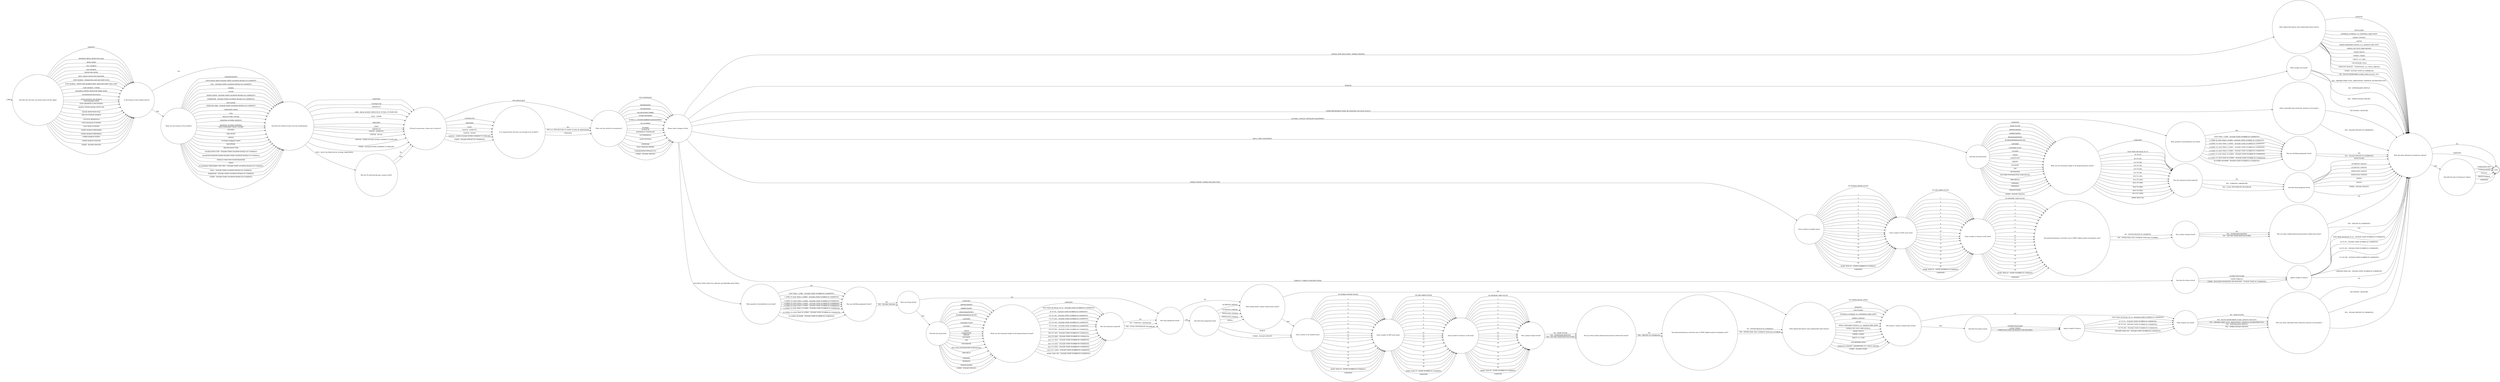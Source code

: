 digraph FINDS {  rankdir=LR;
  node [shape = circle];
  START_NODE [label="", shape=none];
  START_NODE -> 67179 [label = "start"];
  END_NODE [label="END", shape="doublecircle"];
  67179 [label = "Describe how the item was found (select all that apply)"];
  67179 -> 67180 [label = "AMNESTY"];
  67179 -> 67180 [label = "ARCHWAY METAL DETECTOR (amd)"];
  67179 -> 67180 [label = "BOSS CHAIR"];
  67179 -> 67180 [label = "CELL SEARCH"];
  67179 -> 67180 [label = "DOG SEARCH"];
  67179 -> 67180 [label = "DRONE RECOVERY"];
  67179 -> 67180 [label = "DRUG TRACE DETECTION MACHINE"];
  67179 -> 67180 [label = "GATE SEARCH - ENHANCED GATE SECURITY (EGS)"];
  67179 -> 67180 [label = "GATE SEARCH - FRONT END SEARCH (FES), HIGH SECURITY ONLY (HSE)"];
  67179 -> 67180 [label = "GATE SEARCH - OTHER"];
  67179 -> 67180 [label = "HANDHELD METAL DETECTOR (HMD) WAND"];
  67179 -> 67180 [label = "INFORMATION RECEIVED"];
  67179 -> 67180 [label = "INTELLIGENCE LED SEARCH"];
  67179 -> 67180 [label = "ITEM HANDED OVER"];
  67179 -> 67180 [label = "ITEM OBSERVED & RECOVERED"];
  67179 -> 67180 [label = "MOBILE PHONE SIGNAL DETECTOR"];
  67179 -> 67180 [label = "PHONE DETECTION POLE"];
  67179 -> 67180 [label = "PRE-OCCUPATION SEARCH"];
  67179 -> 67180 [label = "UNUSUAL BEHAVIOUR"];
  67179 -> 67180 [label = "X-RAY BAGGAGE SCANNER"];
  67179 -> 67180 [label = "X-RAY BODY SCANNER"];
  67179 -> 67180 [label = "OTHER SEARCH (PRISONER)"];
  67179 -> 67180 [label = "OTHER SEARCH (PREMISES)"];
  67179 -> 67180 [label = "OTHER SEARCH (STAFF)"];
  67179 -> 67180 [label = "OTHER SEARCH (VISITOR)"];
  67179 -> 67180 [label = "OTHER - (PLEASE SPECIFY)"];
  67180 [label = "Is the location of the incident known?"];
  67180 -> 67182 [label = "NO"];
  67180 -> 67181 [label = "YES"];
  67181 [label = "What was the location of the incident?"];
  67181 -> 67182 [label = "ADMINISTRATION"];
  67181 -> 67182 [label = "ASSOCIATION AREA (PLEASE STATE LOCATION DETAILS IN COMMENT)"];
  67181 -> 67182 [label = "CELL - (PLEASE STATE LOCATION DETAILS IN COMMENT)"];
  67181 -> 67182 [label = "CHAPEL"];
  67181 -> 67182 [label = "COURT"];
  67181 -> 67182 [label = "DINING ROOM - (PLEASE STATE LOCATION DETAILS IN COMMENTS)"];
  67181 -> 67182 [label = "DORMITORY - (PLEASE STATE LOCATION DETAILS IN COMMENTS)"];
  67181 -> 67182 [label = "EDUCATION"];
  67181 -> 67182 [label = "EXERCISE YARD - (PLEASE STATE LOCATION DETAILS IN COMMENT)"];
  67181 -> 67182 [label = "GATE/GATE LODGE"];
  67181 -> 67182 [label = "GYM"];
  67181 -> 67182 [label = "HEALTH CARE CENTRE"];
  67181 -> 67182 [label = "HOSPITAL OUTSIDE (PATIENT)"];
  67181 -> 67182 [label = "HOSPITAL OUTSIDE (VISITING)"];
  67181 -> 67182 [label = "INDUCTION/FIRST NIGHT CENTRE"];
  67181 -> 67182 [label = "KITCHEN"];
  67181 -> 67182 [label = "MAIL ROOM"];
  67181 -> 67182 [label = "OFFICE"];
  67181 -> 67182 [label = "OUTSIDE WORKING PARTY"];
  67181 -> 67182 [label = "RECEPTION"];
  67181 -> 67182 [label = "RECESS/ ROOF VOID"];
  67181 -> 67182 [label = "SEGREGATION UNIT - (PLEASE STATE LOCATION DETAILS IN COMMENT)"];
  67181 -> 67182 [label = "SHOWERS/CHANGING ROOM (PLEASE STATE LOCATION DETAILS IN COMMENT)"];
  67181 -> 67182 [label = "VEHICLE USED FOR COURT/TRANSFER"];
  67181 -> 67182 [label = "VISITS"];
  67181 -> 67182 [label = "VULNERABLE PRISONERS UNIT (VPU) - (PLEASE STATE LOCATION DETAILS IN COMMENT)"];
  67181 -> 67182 [label = "WING - (PLEASE STATE LOCATION DETAILS IN COMMENT)"];
  67181 -> 67182 [label = "WORKSHOP - (PLEASE STATE LOCATION DETAILS IN COMMENT)"];
  67181 -> 67182 [label = "OTHER - (PLEASE STATE LOCATION DETAILS IN COMMENT)"];
  67182 [label = "Describe the method of entry into the establishment"];
  67182 -> 67184 [label = "UNKNOWN"];
  67182 -> 67184 [label = "CONTRACTOR"];
  67182 -> 67184 [label = "DRONE/UAV"];
  67182 -> 67183 [label = "POST - RULE 39 (CHECK RULE 39 MAIL, BARCODED)"];
  67182 -> 67184 [label = "POST - RULE 39 (NOT CHECK RULE 39 MAIL, NO BARCODE)"];
  67182 -> 67184 [label = "POST - OTHER"];
  67182 -> 67184 [label = "PRISONER"];
  67182 -> 67184 [label = "STAFF"];
  67182 -> 67184 [label = "THROWN IN"];
  67182 -> 67184 [label = "VISITOR - DOMESTIC"];
  67182 -> 67184 [label = "VISITOR - SOCIAL"];
  67182 -> 67184 [label = "VISITOR - OTHER (PLEASE ENTER COMMENT TO EXPLAIN)"];
  67182 -> 67184 [label = "OTHER - (PLEASE ENTER COMMENT TO EXPLAIN)"];
  67183 [label = "Did rule 39 mail barcode pass scanner check?"];
  67183 -> 67184 [label = "NO"];
  67183 -> 67184 [label = "YES"];
  67184 [label = "If found in possession, whose was it found in?"];
  67184 -> 67186 [label = "NOT APPLICABLE"];
  67184 -> 67185 [label = "CONTRACTOR"];
  67184 -> 67185 [label = "PRISONER"];
  67184 -> 67185 [label = "STAFF"];
  67184 -> 67185 [label = "VISITOR - DOMESTIC"];
  67184 -> 67185 [label = "VISITOR - SOCIAL"];
  67184 -> 67185 [label = "VISITOR - OTHER (PLEASE ENTER COMMENT TO EXPLAIN)"];
  67184 -> 67185 [label = "OTHER - (PLEASE SPECIFY IN COMMENTS)"];
  67185 [label = "Is it suspected that the item was brought in by accident?"];
  67185 -> 67186 [label = "NO"];
  67185 -> 67186 [label = "YES (e.g. ITEM RETURN TO STAFF AT END OF SHIFT/VISIT)"];
  67185 -> 67186 [label = "UNKNOWN"];
  67186 [label = "What was the method of concealment?"];
  67186 -> 67187 [label = "NOT CONCEALED"];
  67186 -> 67187 [label = "BED/BEDDING"];
  67186 -> 67187 [label = "BOOK/PAPERS"];
  67186 -> 67187 [label = "CELL/BUILDING FABRIC"];
  67186 -> 67187 [label = "FOOD/CONTAINER"];
  67186 -> 67187 [label = "IN BAG (i.e. BACKPACK/BRIEFCASE/HANDBAG)"];
  67186 -> 67187 [label = "IN CLOTHING"];
  67186 -> 67187 [label = "IN HAND"];
  67186 -> 67187 [label = "IN MOUTH"];
  67186 -> 67187 [label = "INTERNALLY CONCEALED"];
  67186 -> 67187 [label = "LETTER/PARCEL"];
  67186 -> 67187 [label = "LIGHT FITTINGS"];
  67186 -> 67187 [label = "PIPEWORK"];
  67186 -> 67187 [label = "RULE 39/LEGAL PAPERS"];
  67186 -> 67187 [label = "TV/RADIO/DVD/CONSOLES ETC"];
  67186 -> 67187 [label = "OTHER - (PLEASE SPECIFY)"];
  67187 [label = "Please select category of find"];
  67187 -> 67205 [label = "MULTIPLE TYPES (SEE FULL BELOW LIST BEFORE SELECTING)"];
  67187 -> 67188 [label = "ALCOHOL / HOOCH / DISTILLING EQUIPMENT"];
  67187 -> 67190 [label = "DRUG / DRUG EQUIPMENT"];
  67187 -> 67194 [label = "MOBILE PHONE / MOBILE RELATED ITEM"];
  67187 -> 67200 [label = "DIGITAL FIND (EXCLUDING  MOBILE PHONES)"];
  67187 -> 67201 [label = "TOBACCO / TOBACCO RELATED ITEMS"];
  67187 -> 67203 [label = "WEAPON"];
  67187 -> 67204 [label = "OTHER REPORTABLE ITEMS (BY NATIONAL OR LOCAL POLICY)"];
  67188 [label = "What quantity of alcohol/hooch was found?"];
  67188 -> 67189 [label = "NIL"];
  67188 -> 67189 [label = "LESS THAN 1 LITRE - (PLEASE STATE NUMBER IN COMMENTS)"];
  67188 -> 67189 [label = "1 LITRE TO LESS THAN 2 LITRES - (PLEASE STATE NUMBER IN COMMENTS)"];
  67188 -> 67189 [label = "2 LITRES TO LESS THAN 3 LITRES - (PLEASE STATE NUMBER IN COMMENTS)"];
  67188 -> 67189 [label = "3 LITRES TO LESS THAN 4 LITRES - (PLEASE STATE NUMBER IN COMMENTS)"];
  67188 -> 67189 [label = "4 LITRES TO LESS THAN 5 LITRES - (PLEASE STATE NUMBER IN COMMENTS)"];
  67188 -> 67189 [label = "5 LITRES TO LESS THAN 10 LITRES - (PLEASE STATE NUMBER IN COMMENTS)"];
  67188 -> 67189 [label = "10 LITRES TO LESS THAN 20 LITRES - (PLEASE STATE NUMBER IN COMMENTS)"];
  67188 -> 67189 [label = "20 LITRES OR MORE - (PLEASE STATE NUMBER IN COMMENTS)"];
  67189 [label = "Was any distilling equipment found?"];
  67189 -> 67226 [label = "NO"];
  67189 -> 67226 [label = "YES - (PLEASE SPECIFY IN COMMENTS)"];
  67190 [label = "Describe the drug found"];
  67190 -> 67191 [label = "UNKNOWN"];
  67190 -> 67191 [label = "NONE FOUND"];
  67190 -> 67191 [label = "AMPHETAMINES"];
  67190 -> 67191 [label = "BARBITURATES"];
  67190 -> 67191 [label = "BENZODIAZEPINES"];
  67190 -> 67191 [label = "BUPRENORPHINE/SUBUTEX"];
  67190 -> 67191 [label = "CANNABIS"];
  67190 -> 67191 [label = "CANNABIS PLANT"];
  67190 -> 67191 [label = "COCAINE"];
  67190 -> 67191 [label = "CRACK"];
  67190 -> 67191 [label = "GABAPENTIN"];
  67190 -> 67191 [label = "HEROIN"];
  67190 -> 67191 [label = "KETAMINE"];
  67190 -> 67191 [label = "LSD"];
  67190 -> 67191 [label = "METHADONE"];
  67190 -> 67191 [label = "NPS (NEW PSYCHOACTIVE SUBSTANCES)"];
  67190 -> 67191 [label = "PREGABALIN"];
  67190 -> 67191 [label = "STEROIDS"];
  67190 -> 67191 [label = "TRAMADOL"];
  67190 -> 67191 [label = "TRANQUILISERS"];
  67190 -> 67191 [label = "OTHER - (PLEASE SPECIFY)"];
  67191 [label = "What was the estimated weight of all drugs/substances found?"];
  67191 -> 67192 [label = "UNKNOWN"];
  67191 -> 67192 [label = "LESS THAN OR EQUAL TO 1G"];
  67191 -> 67192 [label = "2G TO 5G"];
  67191 -> 67192 [label = "6G TO 10G"];
  67191 -> 67192 [label = "11G TO 20G"];
  67191 -> 67192 [label = "21G TO 30G"];
  67191 -> 67192 [label = "31G TO 40G"];
  67191 -> 67192 [label = "41G TO 50G"];
  67191 -> 67192 [label = "50G TO 100G"];
  67191 -> 67192 [label = "101G TO 200G"];
  67191 -> 67192 [label = "201G TO 300G"];
  67191 -> 67192 [label = "301G TO 400G"];
  67191 -> 67192 [label = "401G TO 500G"];
  67191 -> 67192 [label = "501G TO 1000G"];
  67191 -> 67192 [label = "MORE THAN 1KG"];
  67192 [label = "Was the substance found analysed?"];
  67192 -> 67193 [label = "NO"];
  67192 -> 67193 [label = "YES - FORENSIC LABORATORY"];
  67192 -> 67193 [label = "YES - LOCAL WITH BDH KIT OR SIMILAR"];
  67193 [label = "Describe drug equipment found"];
  67193 -> 67226 [label = "NONE FOUND"];
  67193 -> 67226 [label = "AUTHENTIC NEEDLE"];
  67193 -> 67226 [label = "AUTHENTIC SYRINGE"];
  67193 -> 67226 [label = "IMPROVISED NEEDLE"];
  67193 -> 67226 [label = "IMPROVISED SYRINGE"];
  67193 -> 67226 [label = "PIPE(S)"];
  67193 -> 67226 [label = "ROACH"];
  67193 -> 67226 [label = "OTHER - (PLEASE SPECIFY)"];
  67194 [label = "Enter number of mobiles found"];
  67194 -> 67195 [label = "NO MOBILE PHONE FOUND"];
  67194 -> 67195 [label = "1"];
  67194 -> 67195 [label = "2"];
  67194 -> 67195 [label = "3"];
  67194 -> 67195 [label = "4"];
  67194 -> 67195 [label = "5"];
  67194 -> 67195 [label = "6"];
  67194 -> 67195 [label = "7"];
  67194 -> 67195 [label = "8"];
  67194 -> 67195 [label = "9"];
  67194 -> 67195 [label = "10"];
  67194 -> 67195 [label = "11"];
  67194 -> 67195 [label = "12"];
  67194 -> 67195 [label = "13"];
  67194 -> 67195 [label = "14"];
  67194 -> 67195 [label = "15"];
  67194 -> 67195 [label = "16"];
  67194 -> 67195 [label = "17"];
  67194 -> 67195 [label = "18"];
  67194 -> 67195 [label = "19"];
  67194 -> 67195 [label = "20"];
  67194 -> 67195 [label = "MORE THAN 20 - (STATE NUMBER IN COMMENT)"];
  67194 -> 67195 [label = "UNKNOWN"];
  67195 [label = "Enter number of SIM cards found"];
  67195 -> 67196 [label = "NO SIM CARDS FOUND"];
  67195 -> 67196 [label = "1"];
  67195 -> 67196 [label = "2"];
  67195 -> 67196 [label = "3"];
  67195 -> 67196 [label = "4"];
  67195 -> 67196 [label = "5"];
  67195 -> 67196 [label = "6"];
  67195 -> 67196 [label = "7"];
  67195 -> 67196 [label = "8"];
  67195 -> 67196 [label = "9"];
  67195 -> 67196 [label = "10"];
  67195 -> 67196 [label = "11"];
  67195 -> 67196 [label = "12"];
  67195 -> 67196 [label = "13"];
  67195 -> 67196 [label = "14"];
  67195 -> 67196 [label = "15"];
  67195 -> 67196 [label = "16"];
  67195 -> 67196 [label = "17"];
  67195 -> 67196 [label = "18"];
  67195 -> 67196 [label = "19"];
  67195 -> 67196 [label = "20"];
  67195 -> 67196 [label = "MORE THAN 20 - (STATE NUMBER IN COMMENT)"];
  67195 -> 67196 [label = "UNKNOWN"];
  67196 [label = "Enter number of memory cards found"];
  67196 -> 67197 [label = "NO MEMORY CARD FOUND"];
  67196 -> 67197 [label = "1"];
  67196 -> 67197 [label = "2"];
  67196 -> 67197 [label = "3"];
  67196 -> 67197 [label = "4"];
  67196 -> 67197 [label = "5"];
  67196 -> 67197 [label = "6"];
  67196 -> 67197 [label = "7"];
  67196 -> 67197 [label = "8"];
  67196 -> 67197 [label = "9"];
  67196 -> 67197 [label = "10"];
  67196 -> 67197 [label = "11"];
  67196 -> 67197 [label = "12"];
  67196 -> 67197 [label = "13"];
  67196 -> 67197 [label = "14"];
  67196 -> 67197 [label = "15"];
  67196 -> 67197 [label = "16"];
  67196 -> 67197 [label = "17"];
  67196 -> 67197 [label = "18"];
  67196 -> 67197 [label = "19"];
  67196 -> 67197 [label = "20"];
  67196 -> 67197 [label = "MORE THAN 20 - (STATE NUMBER IN COMMENT)"];
  67196 -> 67197 [label = "UNKNOWN"];
  67197 [label = "Has phone/sim/memory card been sent to DIMU (digital media investigation unit)?"];
  67197 -> 67198 [label = "NO - (ENTER REASON IN COMMENT)"];
  67197 -> 67198 [label = "YES - ENTER DATE AND COMMENT WITH BAG NUMBER)"];
  67198 [label = "Was a phone charger found?"];
  67198 -> 67199 [label = "NO"];
  67198 -> 67199 [label = "YES - HOMEMADE/ADAPTED"];
  67198 -> 67199 [label = "YES - FACTORY MADE/MANUFACTURED"];
  67199 [label = "Was any other mobile phone/communication related item found?"];
  67199 -> 67226 [label = "NO"];
  67199 -> 67226 [label = "YES - (SPECIFY IN COMMENTS)"];
  67200 [label = "Other digital find (please state make/model where known)"];
  67200 -> 67226 [label = "DESKTOP"];
  67200 -> 67226 [label = "DVD PLAYER"];
  67200 -> 67226 [label = "EXTERNAL STORAGE, E.G. EXTERNAL HARD DRIVE"];
  67200 -> 67226 [label = "GAMES CONSOLE"];
  67200 -> 67226 [label = "LAPTOP"];
  67200 -> 67226 [label = "MEDIA STREAMING DEVICE, E.G. AMAZON FIRE STICK"];
  67200 -> 67226 [label = "MOBILE HOT SPOT (MIFI DEVICE)"];
  67200 -> 67226 [label = "SMART WATCH"];
  67200 -> 67226 [label = "STEREO / RADIO"];
  67200 -> 67226 [label = "TABLET, E.G. IPAD"];
  67200 -> 67226 [label = "USB MEMORY STICK"];
  67200 -> 67226 [label = "WIRELESS HEADSET . HEADPHONE, E.G. APPLE AIRPODS"];
  67200 -> 67226 [label = "OTHER - (PLEASE STATE IN COMMENTS)"];
  67201 [label = "Describe the tobacco found"];
  67201 -> 67202 [label = "CIGARETTES/CIGARS"];
  67201 -> 67202 [label = "LOOSE TOBACCO"];
  67201 -> 67202 [label = "OTHER - INCLUDING PACKAGING AND ROACHES - (PLEASE STATE IN COMMENTS)"];
  67202 [label = "Approx weight of tobacco"];
  67202 -> 67226 [label = "N/A"];
  67202 -> 67226 [label = "LESS THAN OR EQUAL TO 1G - (PLEASE STATE NUMBER IN COMMENTS)"];
  67202 -> 67226 [label = "2G TO 5G - (PLEASE STATE NUMBER IN COMMENTS)"];
  67202 -> 67226 [label = "6G TO 10G - (PLEASE STATE NUMBER IN COMMENTS)"];
  67202 -> 67226 [label = "11G TO 20G - (PLEASE STATE NUMBER IN COMMENTS)"];
  67202 -> 67226 [label = "GREATER THAN 20G - (PLEASE STATE NUMBER IN COMMENTS)"];
  67203 [label = "What weapon was found?"];
  67203 -> 67226 [label = "YES - BLUNT INSTRUMENT (COSH, ITEM IN SOCK, ETC)"];
  67203 -> 67226 [label = "YES - FIREARM (FAKE GUNS, AMMUNITION, CHEMICAL INCAPACITANT ETC)"];
  67203 -> 67226 [label = "YES - KNIFE/BLADED ARTICLE"];
  67203 -> 67226 [label = "YES - OTHER (PLEASE SPECIFY)"];
  67204 [label = "Other reportable items found (by national or local policy)"];
  67204 -> 67226 [label = "YES (NOOSE / LIGATURE)"];
  67204 -> 67226 [label = "YES - (PLEASE SPECIFY IN COMMENTS)"];
  67205 [label = "What quantity of alcohol/hooch was found?"];
  67205 -> 67206 [label = "NIL"];
  67205 -> 67206 [label = "LESS THAN 1 LITRE - (PLEASE STATE NUMBER IN COMMENTS)"];
  67205 -> 67206 [label = "1 LITRE TO LESS THAN 2 LITRES - (PLEASE STATE NUMBER IN COMMENTS)"];
  67205 -> 67206 [label = "2 LITRES TO LESS THAN 3 LITRES - (PLEASE STATE NUMBER IN COMMENTS)"];
  67205 -> 67206 [label = "3 LITRES TO LESS THAN 4 LITRES - (PLEASE STATE NUMBER IN COMMENTS)"];
  67205 -> 67206 [label = "4 LITRES TO LESS THAN 5 LITRES - (PLEASE STATE NUMBER IN COMMENTS)"];
  67205 -> 67206 [label = "5 LITRES TO LESS THAN 10 LITRES - (PLEASE STATE NUMBER IN COMMENTS)"];
  67205 -> 67206 [label = "10 LITRES TO LESS THAN 20 LITRES - (PLEASE STATE NUMBER IN COMMENTS)"];
  67205 -> 67206 [label = "20 LITRES OR MORE - (PLEASE STATE NUMBER IN COMMENTS)"];
  67206 [label = "Was any distilling equipment found?"];
  67206 -> 67207 [label = "NO"];
  67206 -> 67207 [label = "YES - (PLEASE SPECIFY)"];
  67207 [label = "Were any drugs found?"];
  67207 -> 67211 [label = "NO"];
  67207 -> 67208 [label = "YES"];
  67208 [label = "Describe the drug found"];
  67208 -> 67209 [label = "UNKNOWN"];
  67208 -> 67209 [label = "AMPHETAMINES"];
  67208 -> 67209 [label = "BARBITURATES"];
  67208 -> 67209 [label = "BENZODIAZEPINES"];
  67208 -> 67209 [label = "BUPRENORPHINE/SUBUTEX"];
  67208 -> 67209 [label = "CANNABIS"];
  67208 -> 67209 [label = "CANNABIS PLANT"];
  67208 -> 67209 [label = "COCAINE"];
  67208 -> 67209 [label = "CRACK"];
  67208 -> 67209 [label = "GABAPENTIN"];
  67208 -> 67209 [label = "HEROIN"];
  67208 -> 67209 [label = "KETAMINE"];
  67208 -> 67209 [label = "LSD"];
  67208 -> 67209 [label = "METHADONE"];
  67208 -> 67209 [label = "NPS (NEW pSYCHOACTIVE SUBSTANCES)"];
  67208 -> 67209 [label = "PREGABLIN"];
  67208 -> 67209 [label = "STEROIDS"];
  67208 -> 67209 [label = "TRAMADOL"];
  67208 -> 67209 [label = "TRANQUILISERS"];
  67208 -> 67209 [label = "OTHER - (PLEASE SPECIFY)"];
  67209 [label = "What was the estimated weight of all drugs/substances found?"];
  67209 -> 67210 [label = "UNKNOWN"];
  67209 -> 67210 [label = "LESS THAN OR EQUAL TO 1G - (PLEASE STATE NUMBER IN COMMENTS)"];
  67209 -> 67210 [label = "2G TO 5G - (PLEASE STATE NUMBER IN COMMENTS)"];
  67209 -> 67210 [label = "6G TO 10G - (PLEASE STATE NUMBER IN COMMENTS)"];
  67209 -> 67210 [label = "11G TO 20G - (PLEASE STATE NUMBER IN COMMENTS)"];
  67209 -> 67210 [label = "21G TO 30G - (PLEASE STATE NUMBER IN COMMENTS)"];
  67209 -> 67210 [label = "31G TO 40G - (PLEASE STATE NUMBER IN COMMENTS)"];
  67209 -> 67210 [label = "41G TO 50G - (PLEASE STATE NUMBER IN COMMENTS)"];
  67209 -> 67210 [label = "50G TO 100G - (PLEASE STATE NUMBER IN COMMENTS)"];
  67209 -> 67210 [label = "101G TO 200G - (PLEASE STATE NUMBER IN COMMENTS)"];
  67209 -> 67210 [label = "201G TO 300G - (PLEASE STATE NUMBER IN COMMENTS)"];
  67209 -> 67210 [label = "301G TO 400G - (PLEASE STATE NUMBER IN COMMENTS)"];
  67209 -> 67210 [label = "401G TO 500G - (PLEASE STATE NUMBER IN COMMENTS)"];
  67209 -> 67210 [label = "501G TO 1,000G - (PLEASE STATE NUMBER IN COMMENTS)"];
  67209 -> 67210 [label = "MORE THAN 1KG - (PLEASE STATE NUMBER IN COMMENTS)"];
  67210 [label = "Was the substance analysed?"];
  67210 -> 67211 [label = "NO"];
  67210 -> 67211 [label = "YES - FORENSIC LABORATORY"];
  67210 -> 67211 [label = "YES - LOCAL WITH BDH KIT OR SIMILAR"];
  67211 [label = "Was drug equipment found?"];
  67211 -> 67213 [label = "NO"];
  67211 -> 67212 [label = "YES"];
  67212 [label = "Describe drug equipment found"];
  67212 -> 67213 [label = "AUTHENTIC NEEDLE"];
  67212 -> 67213 [label = "AUTHENTIC SYRINGE"];
  67212 -> 67213 [label = "IMPROVISED NEEDLE"];
  67212 -> 67213 [label = "IMPROVISED SYRINGE"];
  67212 -> 67213 [label = "PIPE(S)"];
  67212 -> 67214 [label = "ROACH"];
  67212 -> 67214 [label = "OTHER - (PLEASE SPECIFY)"];
  67213 [label = "Were mobile phone / phone related items found?"];
  67213 -> 67220 [label = "NO"];
  67213 -> 67214 [label = "YES"];
  67214 [label = "Enter number of all mobiles found"];
  67214 -> 67215 [label = "NO MOBILE PHONE FOUND"];
  67214 -> 67215 [label = "1"];
  67214 -> 67215 [label = "2"];
  67214 -> 67215 [label = "3"];
  67214 -> 67215 [label = "4"];
  67214 -> 67215 [label = "5"];
  67214 -> 67215 [label = "6"];
  67214 -> 67215 [label = "7"];
  67214 -> 67215 [label = "8"];
  67214 -> 67215 [label = "9"];
  67214 -> 67215 [label = "10"];
  67214 -> 67215 [label = "11"];
  67214 -> 67215 [label = "12"];
  67214 -> 67215 [label = "13"];
  67214 -> 67215 [label = "14"];
  67214 -> 67215 [label = "15"];
  67214 -> 67215 [label = "16"];
  67214 -> 67215 [label = "17"];
  67214 -> 67215 [label = "18"];
  67214 -> 67215 [label = "19"];
  67214 -> 67215 [label = "20"];
  67214 -> 67215 [label = "MORE THAN 20 - (STATE NUMBER IN COMMENT)"];
  67214 -> 67215 [label = "UNKNOWN"];
  67215 [label = "Enter number of SIM cards found"];
  67215 -> 67216 [label = "NO SIM CARDS FOUND"];
  67215 -> 67216 [label = "1"];
  67215 -> 67216 [label = "2"];
  67215 -> 67216 [label = "3"];
  67215 -> 67216 [label = "4"];
  67215 -> 67216 [label = "5"];
  67215 -> 67216 [label = "6"];
  67215 -> 67216 [label = "7"];
  67215 -> 67216 [label = "8"];
  67215 -> 67216 [label = "9"];
  67215 -> 67216 [label = "10"];
  67215 -> 67216 [label = "11"];
  67215 -> 67216 [label = "12"];
  67215 -> 67216 [label = "13"];
  67215 -> 67216 [label = "14"];
  67215 -> 67216 [label = "15"];
  67215 -> 67216 [label = "16"];
  67215 -> 67216 [label = "17"];
  67215 -> 67216 [label = "18"];
  67215 -> 67216 [label = "19"];
  67215 -> 67216 [label = "20"];
  67215 -> 67216 [label = "MORE THAN 20 - (STATE NUMBER IN COMMENT)"];
  67215 -> 67216 [label = "UNKNOWN"];
  67216 [label = "Enter number of memory cards found"];
  67216 -> 67217 [label = "NO MEMORY CARD FOUND"];
  67216 -> 67217 [label = "1"];
  67216 -> 67217 [label = "2"];
  67216 -> 67217 [label = "3"];
  67216 -> 67217 [label = "4"];
  67216 -> 67217 [label = "5"];
  67216 -> 67217 [label = "6"];
  67216 -> 67217 [label = "7"];
  67216 -> 67217 [label = "8"];
  67216 -> 67217 [label = "9"];
  67216 -> 67217 [label = "10"];
  67216 -> 67217 [label = "11"];
  67216 -> 67217 [label = "12"];
  67216 -> 67217 [label = "13"];
  67216 -> 67217 [label = "14"];
  67216 -> 67217 [label = "15"];
  67216 -> 67217 [label = "16"];
  67216 -> 67217 [label = "17"];
  67216 -> 67217 [label = "18"];
  67216 -> 67217 [label = "19"];
  67216 -> 67217 [label = "20"];
  67216 -> 67217 [label = "MORE THAN 20 - (STATE NUMBER IN COMMENT)"];
  67216 -> 67217 [label = "UNKNOWN"];
  67217 [label = "Was a phone charger found?"];
  67217 -> 67218 [label = "NO - NONE FOUND"];
  67217 -> 67218 [label = "YES - HOMEMADE/ADAPTED"];
  67217 -> 67218 [label = "YES - FACTORY MADE/MANUFACTURED"];
  67218 [label = "Was any ohter mobule phone/communication related item found?"];
  67218 -> 67219 [label = "NO"];
  67218 -> 67219 [label = "YES - (SPECIFY IN COMMENTS)"];
  67219 [label = "Has phone/sim/memory card been sent to DIMU (digital media investigation unit)?"];
  67219 -> 67220 [label = "NO - (ENTER REASON IN COMMENT)"];
  67219 -> 67220 [label = "YES - (ENTER DATE AND COMMENT WITH BAG NUMBER)"];
  67220 [label = "Other digital find (please state make/model where known)"];
  67220 -> 67221 [label = "NO OTHER DIGITAL FINDS"];
  67220 -> 67221 [label = "DESKTOP"];
  67220 -> 67221 [label = "DVD PLAYER"];
  67220 -> 67221 [label = "EXTERNAL STORAGE, E.G. EXTERNAL HARD DRIVE"];
  67220 -> 67221 [label = "GAMES CONSOLE"];
  67220 -> 67221 [label = "LAPTOP"];
  67220 -> 67221 [label = "MEDIA STREAMING DEVICE, E.G. AMAZON FIRE STICK"];
  67220 -> 67221 [label = "MOBILE HOT SPOT (MIFI DEVICE)"];
  67220 -> 67221 [label = "SMART WATCH"];
  67220 -> 67221 [label = "STEREO / RADIO"];
  67220 -> 67221 [label = "TABLET, E.G. IPAD"];
  67220 -> 67221 [label = "USB MEMORY STICK"];
  67220 -> 67221 [label = "WIRELESS HEADSET / HEADPHONE, E.G. APPLE AIRPODS"];
  67220 -> 67221 [label = "OTHER - (PLEASE STATE)"];
  67221 [label = "Was tobacco / tobacco related items found?"];
  67221 -> 67224 [label = "NO"];
  67221 -> 67222 [label = "YES"];
  67222 [label = "Describe the tobacco found"];
  67222 -> 67223 [label = "CIGARETTES/CIGARS"];
  67222 -> 67223 [label = "LOOSE TOBACO"];
  67222 -> 67223 [label = "OTHER (INCLUDING PACKAGING AND ROACHES)"];
  67223 [label = "Approx weight of tobacco"];
  67223 -> 67224 [label = "LESS THAN OR EQUAL TO 1G - (PLEASE STATE NUMBER IN COMMENTS)"];
  67223 -> 67224 [label = "2G TO 5G - (PLEASE STATE NUMBER IN COMMENTS)"];
  67223 -> 67224 [label = "6G TO 10G - (PLEASE STATE NUMBER IN COMMENTS)"];
  67223 -> 67224 [label = "11G TO 20G - (PLEASE STATE NUMBER IN COMMENTS)"];
  67223 -> 67224 [label = "GREATER THAN 20G - (PLEASE STATE NUMBER IN COMMENTS)"];
  67224 [label = "What weapon was found?"];
  67224 -> 67225 [label = "NO - NONE FOUND"];
  67224 -> 67225 [label = "YES - BLUNT INSTRUMENT (COSH, ITEM IN SOCK ETC)"];
  67224 -> 67225 [label = "YES - FIREARM (FAKE GUNS, AMMUNITION, CHEMICAL INCAPACITANT ETC)"];
  67224 -> 67225 [label = "YES - KNIFE/BLADED ARTICLE"];
  67224 -> 67225 [label = "YES - OTHER (PLEASE SPECIFY)"];
  67225 [label = "Were any other reportable items found (by national or local policy)?"];
  67225 -> 67226 [label = "NO"];
  67225 -> 67226 [label = "YES (NOOSE / LIGATURE)"];
  67225 -> 67226 [label = "YES - (PLEASE SPECIFY IN COMMENTS)"];
  67226 [label = "Were the items obtained on temporary release?"];
  67226 -> END_NODE [label = "NO"];
  67226 -> END_NODE [label = "UNKNOWN"];
  67226 -> 67227 [label = "YES"];
  67227 [label = "Describe the type of temporary release"];
  67227 -> END_NODE [label = "COMMUNITY VISIT"];
  67227 -> END_NODE [label = "COMPASSIONATE"];
  67227 -> END_NODE [label = "FACILITY"];
  67227 -> END_NODE [label = "RESETTLEMENT"];
  67227 -> END_NODE [label = "UNKNOWN"];
}
